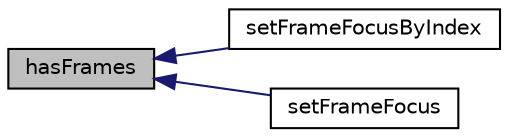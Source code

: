 digraph "hasFrames"
{
  edge [fontname="Helvetica",fontsize="10",labelfontname="Helvetica",labelfontsize="10"];
  node [fontname="Helvetica",fontsize="10",shape=record];
  rankdir="LR";
  Node1 [label="hasFrames",height=0.2,width=0.4,color="black", fillcolor="grey75", style="filled" fontcolor="black"];
  Node1 -> Node2 [dir="back",color="midnightblue",fontsize="10",style="solid",fontname="Helvetica"];
  Node2 [label="setFrameFocusByIndex",height=0.2,width=0.4,color="black", fillcolor="white", style="filled",URL="$class_simple_frameset.html#a84917a2dd7701346f0ea1a4266487540"];
  Node1 -> Node3 [dir="back",color="midnightblue",fontsize="10",style="solid",fontname="Helvetica"];
  Node3 [label="setFrameFocus",height=0.2,width=0.4,color="black", fillcolor="white", style="filled",URL="$class_simple_frameset.html#a9d281edb6b6a4c6689493a05c1ae81e5"];
}
